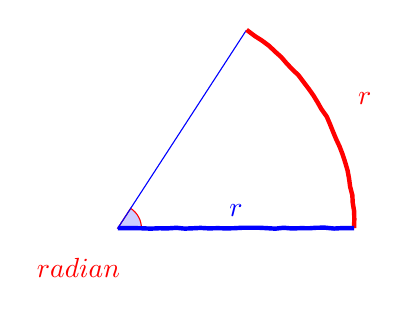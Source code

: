 \begin{tikzpicture}
     \filldraw[fill=blue!20,draw=red] (0,0) -- (3mm,0mm)
    arc [start angle=0, end angle=57, radius=3mm] -- cycle;
    \node[red] at (-0.5,-0.5) {$radian$};
    \draw[blue] (3,0) -- ++(0+180:3) -- +(57:3);
    \draw[red, decorate, decoration={random steps,segment length=3pt,amplitude=0.2pt}, ultra thick] (3,0) arc[start angle=0, end angle=57, radius=3] node [midway,above,xshift=0.5cm] {$r$};
    \draw[blue, decorate, decoration={random steps,segment length=3pt,amplitude=0.2pt}, ultra thick] (0,0) -- (3,0) node [midway,above] {$r$};
\end{tikzpicture}